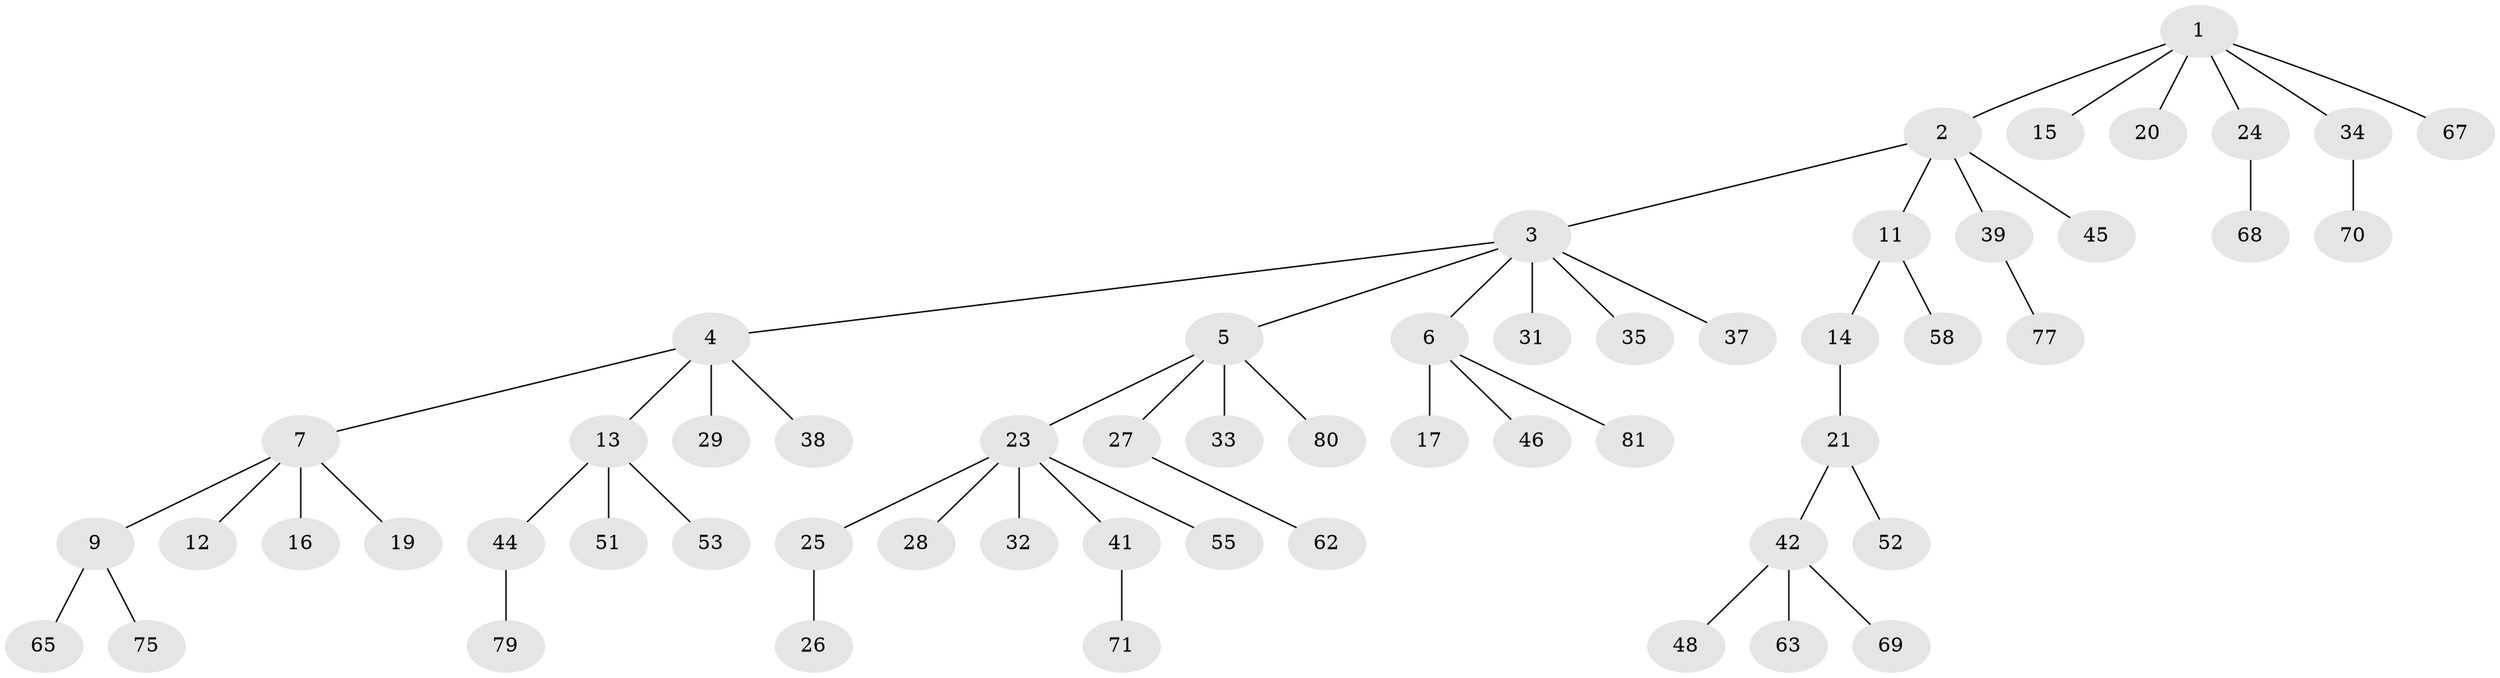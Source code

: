 // Generated by graph-tools (version 1.1) at 2025/52/02/27/25 19:52:10]
// undirected, 57 vertices, 56 edges
graph export_dot {
graph [start="1"]
  node [color=gray90,style=filled];
  1 [super="+66"];
  2 [super="+10"];
  3 [super="+72"];
  4 [super="+40"];
  5 [super="+30"];
  6;
  7 [super="+8"];
  9;
  11 [super="+64"];
  12;
  13 [super="+59"];
  14 [super="+49"];
  15 [super="+22"];
  16 [super="+18"];
  17 [super="+47"];
  19 [super="+73"];
  20;
  21 [super="+36"];
  23 [super="+82"];
  24;
  25;
  26;
  27 [super="+57"];
  28;
  29;
  31;
  32 [super="+54"];
  33;
  34 [super="+56"];
  35;
  37;
  38;
  39 [super="+43"];
  41 [super="+61"];
  42 [super="+60"];
  44;
  45;
  46 [super="+74"];
  48 [super="+50"];
  51;
  52;
  53;
  55;
  58;
  62;
  63;
  65 [super="+76"];
  67;
  68;
  69 [super="+78"];
  70;
  71;
  75;
  77;
  79;
  80;
  81;
  1 -- 2;
  1 -- 15;
  1 -- 20;
  1 -- 24;
  1 -- 34;
  1 -- 67;
  2 -- 3;
  2 -- 39;
  2 -- 11;
  2 -- 45;
  3 -- 4;
  3 -- 5;
  3 -- 6;
  3 -- 31;
  3 -- 35;
  3 -- 37;
  4 -- 7;
  4 -- 13;
  4 -- 29;
  4 -- 38;
  5 -- 23;
  5 -- 27;
  5 -- 80;
  5 -- 33;
  6 -- 17;
  6 -- 46;
  6 -- 81;
  7 -- 9;
  7 -- 19;
  7 -- 16;
  7 -- 12;
  9 -- 65;
  9 -- 75;
  11 -- 14;
  11 -- 58;
  13 -- 44;
  13 -- 51;
  13 -- 53;
  14 -- 21;
  21 -- 52;
  21 -- 42;
  23 -- 25;
  23 -- 28;
  23 -- 32;
  23 -- 41;
  23 -- 55;
  24 -- 68;
  25 -- 26;
  27 -- 62;
  34 -- 70;
  39 -- 77;
  41 -- 71;
  42 -- 48;
  42 -- 69;
  42 -- 63;
  44 -- 79;
}

